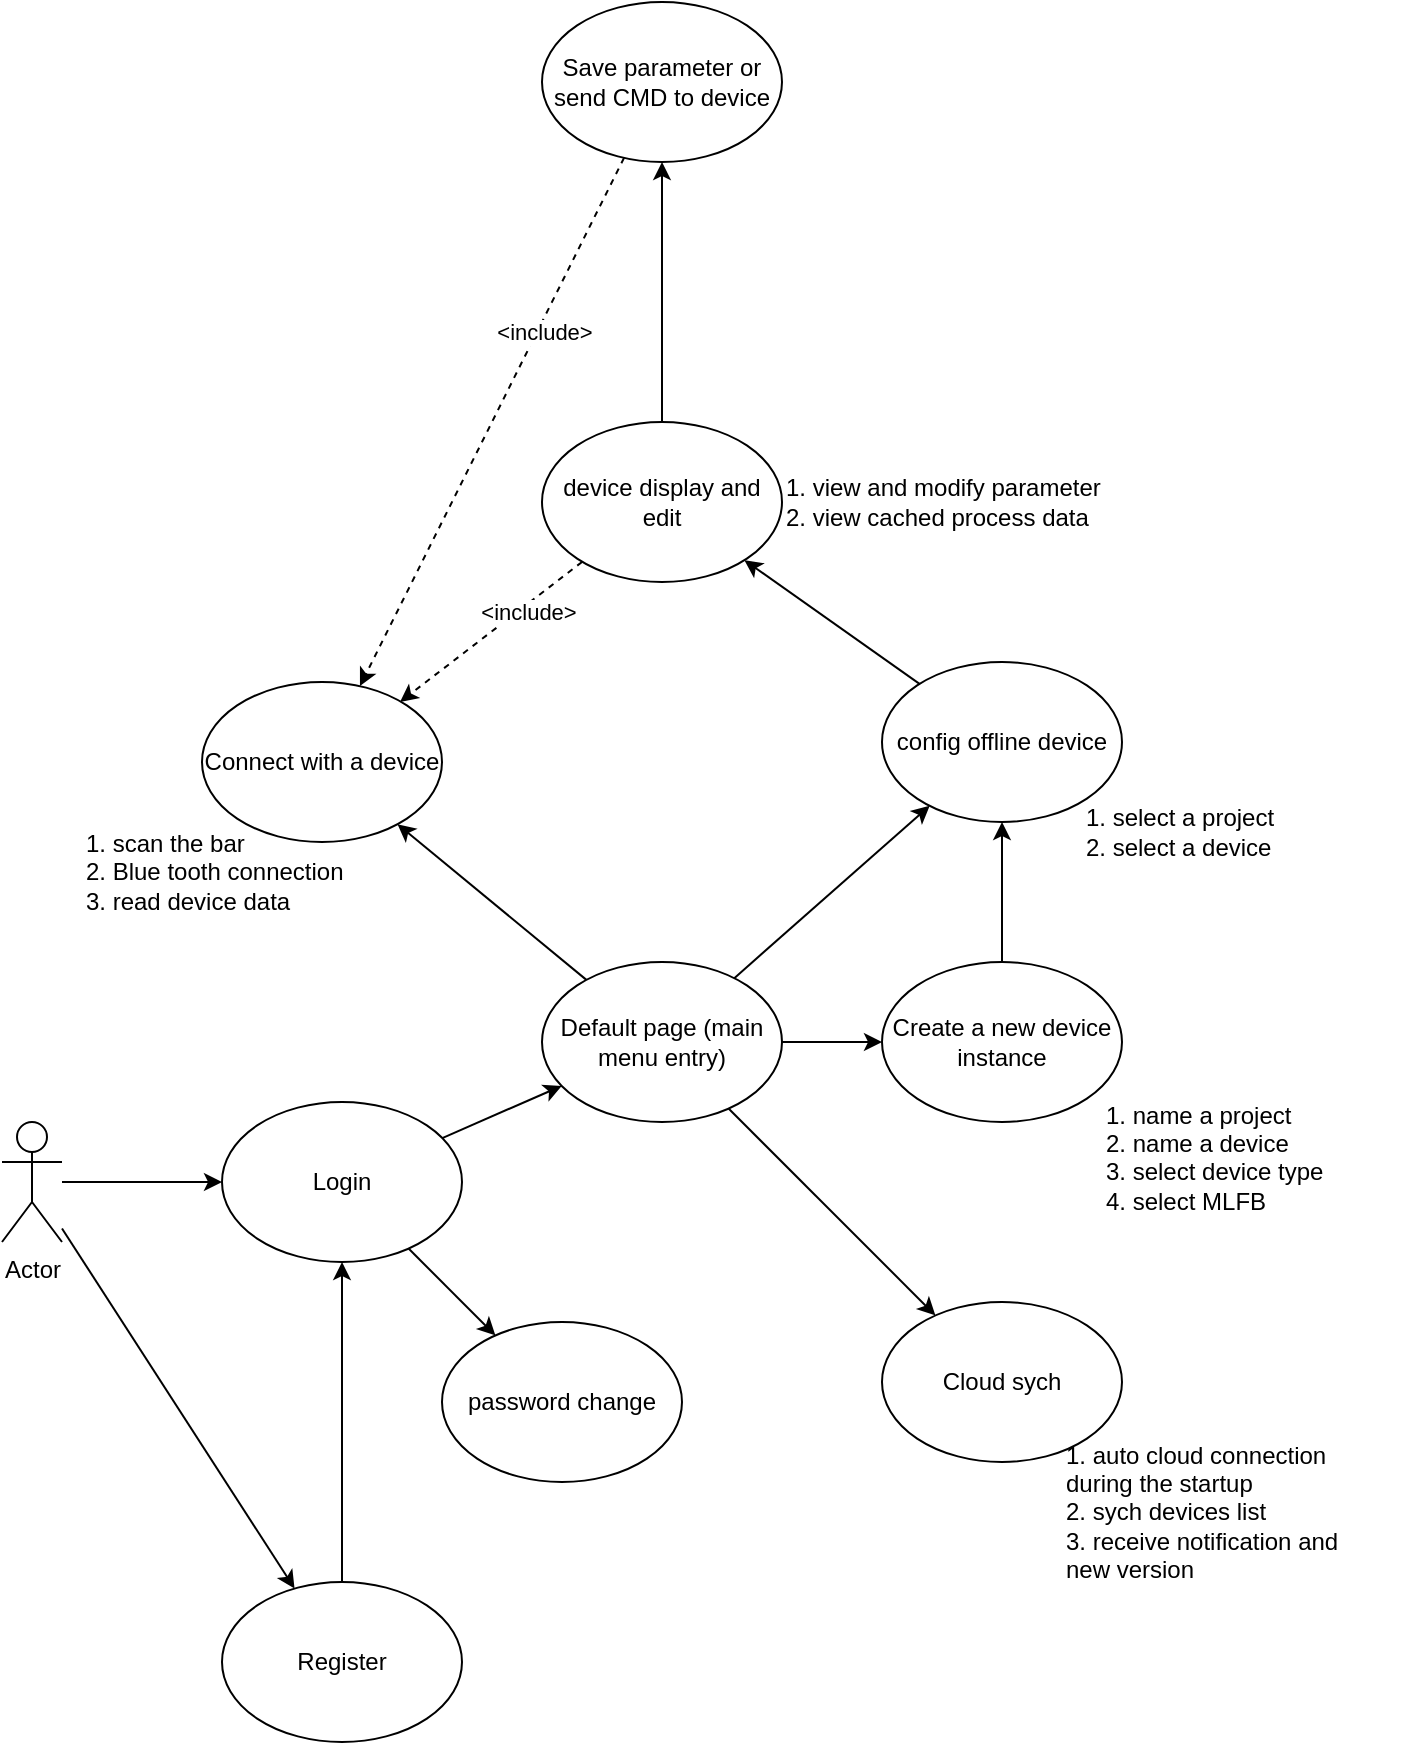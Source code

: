 <mxfile version="24.7.17">
  <diagram name="Page-1" id="qr9uAOpcxaRp9-JSzNre">
    <mxGraphModel dx="2359" dy="785" grid="1" gridSize="10" guides="1" tooltips="1" connect="1" arrows="1" fold="1" page="1" pageScale="1" pageWidth="850" pageHeight="1100" math="0" shadow="0">
      <root>
        <mxCell id="0" />
        <mxCell id="1" parent="0" />
        <mxCell id="swGlROKa0ujA1ajaOENd-1" value="Actor" style="shape=umlActor;verticalLabelPosition=bottom;verticalAlign=top;html=1;outlineConnect=0;" vertex="1" parent="1">
          <mxGeometry x="-310" y="740" width="30" height="60" as="geometry" />
        </mxCell>
        <mxCell id="swGlROKa0ujA1ajaOENd-12" value="" style="rounded=0;orthogonalLoop=1;jettySize=auto;html=1;" edge="1" parent="1" source="swGlROKa0ujA1ajaOENd-2" target="swGlROKa0ujA1ajaOENd-11">
          <mxGeometry relative="1" as="geometry" />
        </mxCell>
        <mxCell id="swGlROKa0ujA1ajaOENd-2" value="Login" style="ellipse;whiteSpace=wrap;html=1;" vertex="1" parent="1">
          <mxGeometry x="-200" y="730" width="120" height="80" as="geometry" />
        </mxCell>
        <mxCell id="swGlROKa0ujA1ajaOENd-3" value="" style="endArrow=classic;html=1;rounded=0;" edge="1" parent="1" source="swGlROKa0ujA1ajaOENd-1" target="swGlROKa0ujA1ajaOENd-2">
          <mxGeometry width="50" height="50" relative="1" as="geometry">
            <mxPoint x="-280" y="770" as="sourcePoint" />
            <mxPoint x="-230" y="720" as="targetPoint" />
          </mxGeometry>
        </mxCell>
        <mxCell id="swGlROKa0ujA1ajaOENd-4" value="Register" style="ellipse;whiteSpace=wrap;html=1;" vertex="1" parent="1">
          <mxGeometry x="-200" y="970" width="120" height="80" as="geometry" />
        </mxCell>
        <mxCell id="swGlROKa0ujA1ajaOENd-5" value="" style="endArrow=classic;html=1;rounded=0;" edge="1" parent="1" source="swGlROKa0ujA1ajaOENd-4" target="swGlROKa0ujA1ajaOENd-2">
          <mxGeometry width="50" height="50" relative="1" as="geometry">
            <mxPoint x="-80" y="470" as="sourcePoint" />
            <mxPoint x="-40" y="430" as="targetPoint" />
            <Array as="points" />
          </mxGeometry>
        </mxCell>
        <mxCell id="swGlROKa0ujA1ajaOENd-6" value="" style="endArrow=classic;html=1;rounded=0;" edge="1" parent="1" source="swGlROKa0ujA1ajaOENd-1" target="swGlROKa0ujA1ajaOENd-4">
          <mxGeometry width="50" height="50" relative="1" as="geometry">
            <mxPoint x="-190" y="760" as="sourcePoint" />
            <mxPoint x="-140" y="710" as="targetPoint" />
          </mxGeometry>
        </mxCell>
        <mxCell id="swGlROKa0ujA1ajaOENd-7" value="password change" style="ellipse;whiteSpace=wrap;html=1;" vertex="1" parent="1">
          <mxGeometry x="-90" y="840" width="120" height="80" as="geometry" />
        </mxCell>
        <mxCell id="swGlROKa0ujA1ajaOENd-8" value="" style="endArrow=classic;html=1;rounded=0;" edge="1" parent="1" source="swGlROKa0ujA1ajaOENd-2" target="swGlROKa0ujA1ajaOENd-7">
          <mxGeometry width="50" height="50" relative="1" as="geometry">
            <mxPoint x="-10" y="780" as="sourcePoint" />
            <mxPoint x="40" y="730" as="targetPoint" />
          </mxGeometry>
        </mxCell>
        <mxCell id="swGlROKa0ujA1ajaOENd-14" value="" style="rounded=0;orthogonalLoop=1;jettySize=auto;html=1;" edge="1" parent="1" source="swGlROKa0ujA1ajaOENd-11" target="swGlROKa0ujA1ajaOENd-13">
          <mxGeometry relative="1" as="geometry" />
        </mxCell>
        <mxCell id="swGlROKa0ujA1ajaOENd-21" value="" style="rounded=0;orthogonalLoop=1;jettySize=auto;html=1;" edge="1" parent="1" source="swGlROKa0ujA1ajaOENd-11" target="swGlROKa0ujA1ajaOENd-20">
          <mxGeometry relative="1" as="geometry" />
        </mxCell>
        <mxCell id="swGlROKa0ujA1ajaOENd-23" value="" style="edgeStyle=orthogonalEdgeStyle;rounded=0;orthogonalLoop=1;jettySize=auto;html=1;" edge="1" parent="1" source="swGlROKa0ujA1ajaOENd-11" target="swGlROKa0ujA1ajaOENd-22">
          <mxGeometry relative="1" as="geometry" />
        </mxCell>
        <mxCell id="swGlROKa0ujA1ajaOENd-11" value="Default page (main menu entry)" style="ellipse;whiteSpace=wrap;html=1;" vertex="1" parent="1">
          <mxGeometry x="-40" y="660" width="120" height="80" as="geometry" />
        </mxCell>
        <mxCell id="swGlROKa0ujA1ajaOENd-13" value="Connect with a device" style="ellipse;whiteSpace=wrap;html=1;fillStyle=auto;" vertex="1" parent="1">
          <mxGeometry x="-210" y="520" width="120" height="80" as="geometry" />
        </mxCell>
        <mxCell id="swGlROKa0ujA1ajaOENd-15" value="1. scan the bar&lt;div&gt;2. Blue tooth connection&lt;/div&gt;&lt;div&gt;3. read device data&lt;/div&gt;" style="text;html=1;align=left;verticalAlign=middle;whiteSpace=wrap;rounded=0;" vertex="1" parent="1">
          <mxGeometry x="-270" y="600" width="150" height="30" as="geometry" />
        </mxCell>
        <mxCell id="swGlROKa0ujA1ajaOENd-19" value="" style="edgeStyle=orthogonalEdgeStyle;rounded=0;orthogonalLoop=1;jettySize=auto;html=1;" edge="1" parent="1" source="swGlROKa0ujA1ajaOENd-16" target="swGlROKa0ujA1ajaOENd-18">
          <mxGeometry relative="1" as="geometry" />
        </mxCell>
        <mxCell id="swGlROKa0ujA1ajaOENd-16" value="device display and edit" style="ellipse;whiteSpace=wrap;html=1;" vertex="1" parent="1">
          <mxGeometry x="-40" y="390" width="120" height="80" as="geometry" />
        </mxCell>
        <mxCell id="swGlROKa0ujA1ajaOENd-18" value="Save parameter or send CMD to device" style="ellipse;whiteSpace=wrap;html=1;" vertex="1" parent="1">
          <mxGeometry x="-40" y="180" width="120" height="80" as="geometry" />
        </mxCell>
        <mxCell id="swGlROKa0ujA1ajaOENd-20" value="config offline device" style="ellipse;whiteSpace=wrap;html=1;" vertex="1" parent="1">
          <mxGeometry x="130" y="510" width="120" height="80" as="geometry" />
        </mxCell>
        <mxCell id="swGlROKa0ujA1ajaOENd-22" value="Create a new device instance" style="ellipse;whiteSpace=wrap;html=1;" vertex="1" parent="1">
          <mxGeometry x="130" y="660" width="120" height="80" as="geometry" />
        </mxCell>
        <mxCell id="swGlROKa0ujA1ajaOENd-25" value="&lt;div&gt;1. name a project&lt;/div&gt;&lt;div&gt;2. name a device&lt;/div&gt;3. select device type&lt;div&gt;&lt;span style=&quot;background-color: initial;&quot;&gt;4. select MLFB&lt;/span&gt;&lt;div&gt;&lt;br&gt;&lt;/div&gt;&lt;/div&gt;" style="text;html=1;align=left;verticalAlign=middle;whiteSpace=wrap;rounded=0;" vertex="1" parent="1">
          <mxGeometry x="240" y="750" width="150" height="30" as="geometry" />
        </mxCell>
        <mxCell id="swGlROKa0ujA1ajaOENd-27" value="&lt;div&gt;1. select a project&lt;/div&gt;&lt;div&gt;2. select a device&lt;/div&gt;" style="text;html=1;align=left;verticalAlign=middle;whiteSpace=wrap;rounded=0;" vertex="1" parent="1">
          <mxGeometry x="230" y="580" width="150" height="30" as="geometry" />
        </mxCell>
        <mxCell id="swGlROKa0ujA1ajaOENd-28" value="" style="endArrow=classic;html=1;rounded=0;" edge="1" parent="1" source="swGlROKa0ujA1ajaOENd-20" target="swGlROKa0ujA1ajaOENd-16">
          <mxGeometry width="50" height="50" relative="1" as="geometry">
            <mxPoint x="140" y="460" as="sourcePoint" />
            <mxPoint x="190" y="410" as="targetPoint" />
          </mxGeometry>
        </mxCell>
        <mxCell id="swGlROKa0ujA1ajaOENd-32" value="" style="endArrow=classic;html=1;rounded=0;dashed=1;" edge="1" parent="1">
          <mxGeometry width="50" height="50" relative="1" as="geometry">
            <mxPoint x="-20" y="460" as="sourcePoint" />
            <mxPoint x="-111" y="530" as="targetPoint" />
          </mxGeometry>
        </mxCell>
        <mxCell id="swGlROKa0ujA1ajaOENd-33" value="&amp;lt;include&amp;gt;" style="edgeLabel;html=1;align=center;verticalAlign=middle;resizable=0;points=[];" vertex="1" connectable="0" parent="swGlROKa0ujA1ajaOENd-32">
          <mxGeometry x="-0.356" y="3" relative="1" as="geometry">
            <mxPoint as="offset" />
          </mxGeometry>
        </mxCell>
        <mxCell id="swGlROKa0ujA1ajaOENd-34" value="" style="endArrow=classic;html=1;rounded=0;dashed=1;" edge="1" parent="1" source="swGlROKa0ujA1ajaOENd-18" target="swGlROKa0ujA1ajaOENd-13">
          <mxGeometry width="50" height="50" relative="1" as="geometry">
            <mxPoint x="-10" y="470" as="sourcePoint" />
            <mxPoint x="-101" y="540" as="targetPoint" />
          </mxGeometry>
        </mxCell>
        <mxCell id="swGlROKa0ujA1ajaOENd-35" value="&amp;lt;include&amp;gt;" style="edgeLabel;html=1;align=center;verticalAlign=middle;resizable=0;points=[];" vertex="1" connectable="0" parent="swGlROKa0ujA1ajaOENd-34">
          <mxGeometry x="-0.356" y="3" relative="1" as="geometry">
            <mxPoint as="offset" />
          </mxGeometry>
        </mxCell>
        <mxCell id="swGlROKa0ujA1ajaOENd-36" value="" style="endArrow=classic;html=1;rounded=0;" edge="1" parent="1" source="swGlROKa0ujA1ajaOENd-22" target="swGlROKa0ujA1ajaOENd-20">
          <mxGeometry width="50" height="50" relative="1" as="geometry">
            <mxPoint x="400" y="650" as="sourcePoint" />
            <mxPoint x="450" y="600" as="targetPoint" />
          </mxGeometry>
        </mxCell>
        <mxCell id="swGlROKa0ujA1ajaOENd-37" value="Cloud sych" style="ellipse;whiteSpace=wrap;html=1;" vertex="1" parent="1">
          <mxGeometry x="130" y="830" width="120" height="80" as="geometry" />
        </mxCell>
        <mxCell id="swGlROKa0ujA1ajaOENd-38" value="" style="endArrow=classic;html=1;rounded=0;" edge="1" parent="1" source="swGlROKa0ujA1ajaOENd-11" target="swGlROKa0ujA1ajaOENd-37">
          <mxGeometry width="50" height="50" relative="1" as="geometry">
            <mxPoint x="240" y="920" as="sourcePoint" />
            <mxPoint x="290" y="870" as="targetPoint" />
          </mxGeometry>
        </mxCell>
        <mxCell id="swGlROKa0ujA1ajaOENd-39" value="&lt;div&gt;1. auto cloud connection during the startup&lt;/div&gt;&lt;div&gt;2. sych devices list&lt;/div&gt;&lt;div&gt;3. receive notification and new version&lt;/div&gt;" style="text;html=1;align=left;verticalAlign=middle;whiteSpace=wrap;rounded=0;" vertex="1" parent="1">
          <mxGeometry x="220" y="920" width="150" height="30" as="geometry" />
        </mxCell>
        <mxCell id="swGlROKa0ujA1ajaOENd-43" value="&lt;div&gt;1. view and modify parameter&lt;/div&gt;&lt;div&gt;2. view cached process data&lt;/div&gt;" style="text;html=1;align=left;verticalAlign=middle;whiteSpace=wrap;rounded=0;" vertex="1" parent="1">
          <mxGeometry x="80" y="415" width="170" height="30" as="geometry" />
        </mxCell>
      </root>
    </mxGraphModel>
  </diagram>
</mxfile>
